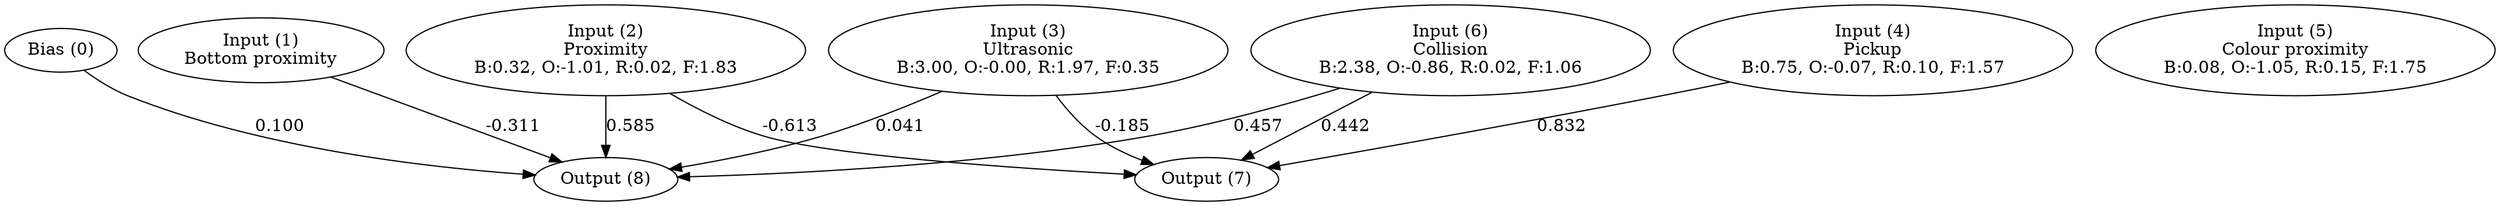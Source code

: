 digraph G {
  0 [ label="Bias (0)" ];
  1 [ label="Input (1)\nBottom proximity" ];
  2 [ label="Input (2)\nProximity\nB:0.32, O:-1.01, R:0.02, F:1.83" ];
  3 [ label="Input (3)\nUltrasonic\nB:3.00, O:-0.00, R:1.97, F:0.35" ];
  4 [ label="Input (4)\nPickup\nB:0.75, O:-0.07, R:0.10, F:1.57" ];
  5 [ label="Input (5)\nColour proximity\nB:0.08, O:-1.05, R:0.15, F:1.75" ];
  6 [ label="Input (6)\nCollision\nB:2.38, O:-0.86, R:0.02, F:1.06" ];
  7 [ label="Output (7)" ];
  8 [ label="Output (8)" ];
  { rank=same 0 1 2 3 4 5 6 }
  { rank=same 7 8 }
  0 -> 8 [ label="0.100" ];
  1 -> 8 [ label="-0.311" ];
  2 -> 7 [ label="-0.613" ];
  2 -> 8 [ label="0.585" ];
  3 -> 7 [ label="-0.185" ];
  3 -> 8 [ label="0.041" ];
  4 -> 7 [ label="0.832" ];
  6 -> 7 [ label="0.442" ];
  6 -> 8 [ label="0.457" ];
}
